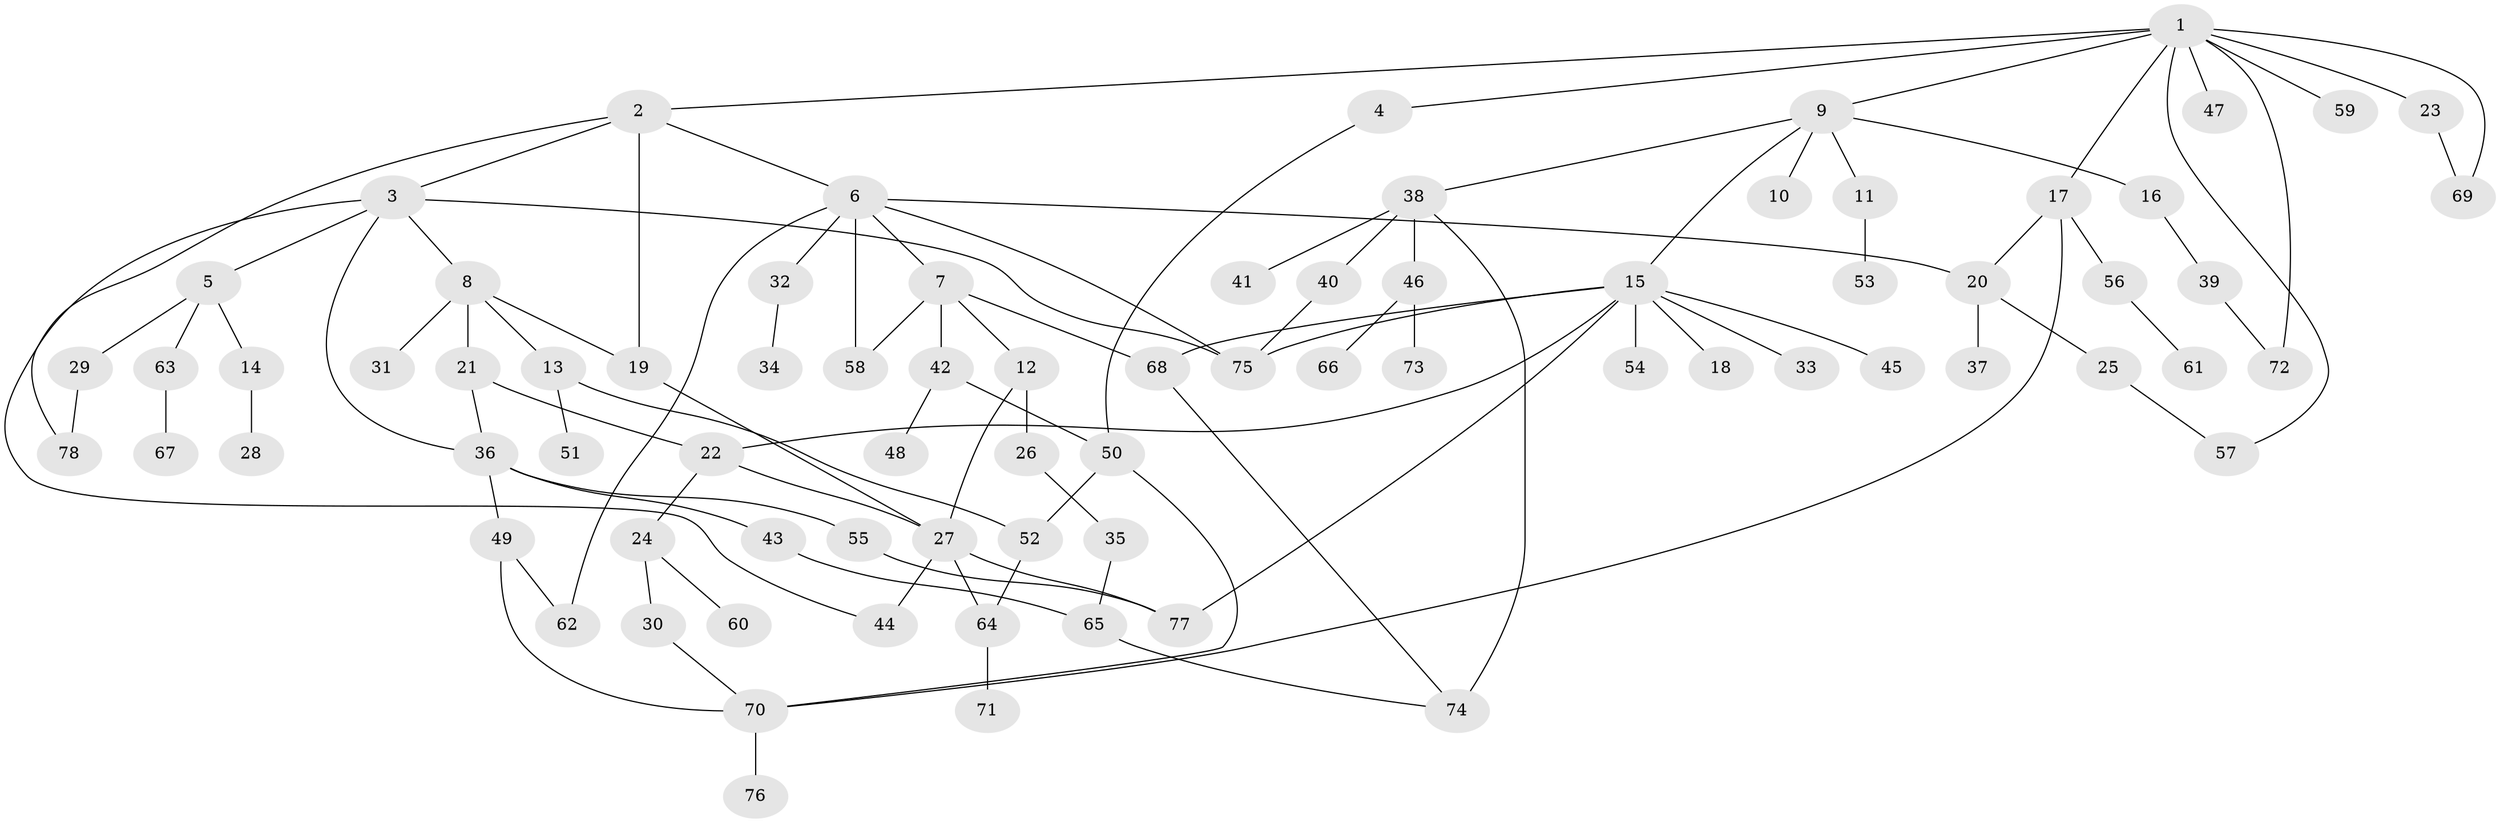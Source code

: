 // coarse degree distribution, {8: 0.0392156862745098, 6: 0.0784313725490196, 2: 0.27450980392156865, 4: 0.058823529411764705, 7: 0.0392156862745098, 5: 0.0392156862745098, 1: 0.29411764705882354, 3: 0.1568627450980392, 11: 0.0196078431372549}
// Generated by graph-tools (version 1.1) at 2025/41/03/06/25 10:41:26]
// undirected, 78 vertices, 105 edges
graph export_dot {
graph [start="1"]
  node [color=gray90,style=filled];
  1;
  2;
  3;
  4;
  5;
  6;
  7;
  8;
  9;
  10;
  11;
  12;
  13;
  14;
  15;
  16;
  17;
  18;
  19;
  20;
  21;
  22;
  23;
  24;
  25;
  26;
  27;
  28;
  29;
  30;
  31;
  32;
  33;
  34;
  35;
  36;
  37;
  38;
  39;
  40;
  41;
  42;
  43;
  44;
  45;
  46;
  47;
  48;
  49;
  50;
  51;
  52;
  53;
  54;
  55;
  56;
  57;
  58;
  59;
  60;
  61;
  62;
  63;
  64;
  65;
  66;
  67;
  68;
  69;
  70;
  71;
  72;
  73;
  74;
  75;
  76;
  77;
  78;
  1 -- 2;
  1 -- 4;
  1 -- 9;
  1 -- 17;
  1 -- 23;
  1 -- 47;
  1 -- 57;
  1 -- 59;
  1 -- 72;
  1 -- 69;
  2 -- 3;
  2 -- 6;
  2 -- 19;
  2 -- 78;
  3 -- 5;
  3 -- 8;
  3 -- 36;
  3 -- 44;
  3 -- 75;
  4 -- 50;
  5 -- 14;
  5 -- 29;
  5 -- 63;
  6 -- 7;
  6 -- 20;
  6 -- 32;
  6 -- 58;
  6 -- 75;
  6 -- 62;
  7 -- 12;
  7 -- 42;
  7 -- 58;
  7 -- 68;
  8 -- 13;
  8 -- 21;
  8 -- 31;
  8 -- 19;
  9 -- 10;
  9 -- 11;
  9 -- 15;
  9 -- 16;
  9 -- 38;
  11 -- 53;
  12 -- 26;
  12 -- 27;
  13 -- 51;
  13 -- 52;
  14 -- 28;
  15 -- 18;
  15 -- 22;
  15 -- 33;
  15 -- 45;
  15 -- 54;
  15 -- 68;
  15 -- 75;
  15 -- 77;
  16 -- 39;
  17 -- 56;
  17 -- 20;
  17 -- 70;
  19 -- 27;
  20 -- 25;
  20 -- 37;
  21 -- 36;
  21 -- 22;
  22 -- 24;
  22 -- 27;
  23 -- 69;
  24 -- 30;
  24 -- 60;
  25 -- 57;
  26 -- 35;
  27 -- 77;
  27 -- 44;
  27 -- 64;
  29 -- 78;
  30 -- 70;
  32 -- 34;
  35 -- 65;
  36 -- 43;
  36 -- 49;
  36 -- 55;
  38 -- 40;
  38 -- 41;
  38 -- 46;
  38 -- 74;
  39 -- 72;
  40 -- 75;
  42 -- 48;
  42 -- 50;
  43 -- 65;
  46 -- 66;
  46 -- 73;
  49 -- 62;
  49 -- 70;
  50 -- 52;
  50 -- 70;
  52 -- 64;
  55 -- 77;
  56 -- 61;
  63 -- 67;
  64 -- 71;
  65 -- 74;
  68 -- 74;
  70 -- 76;
}
